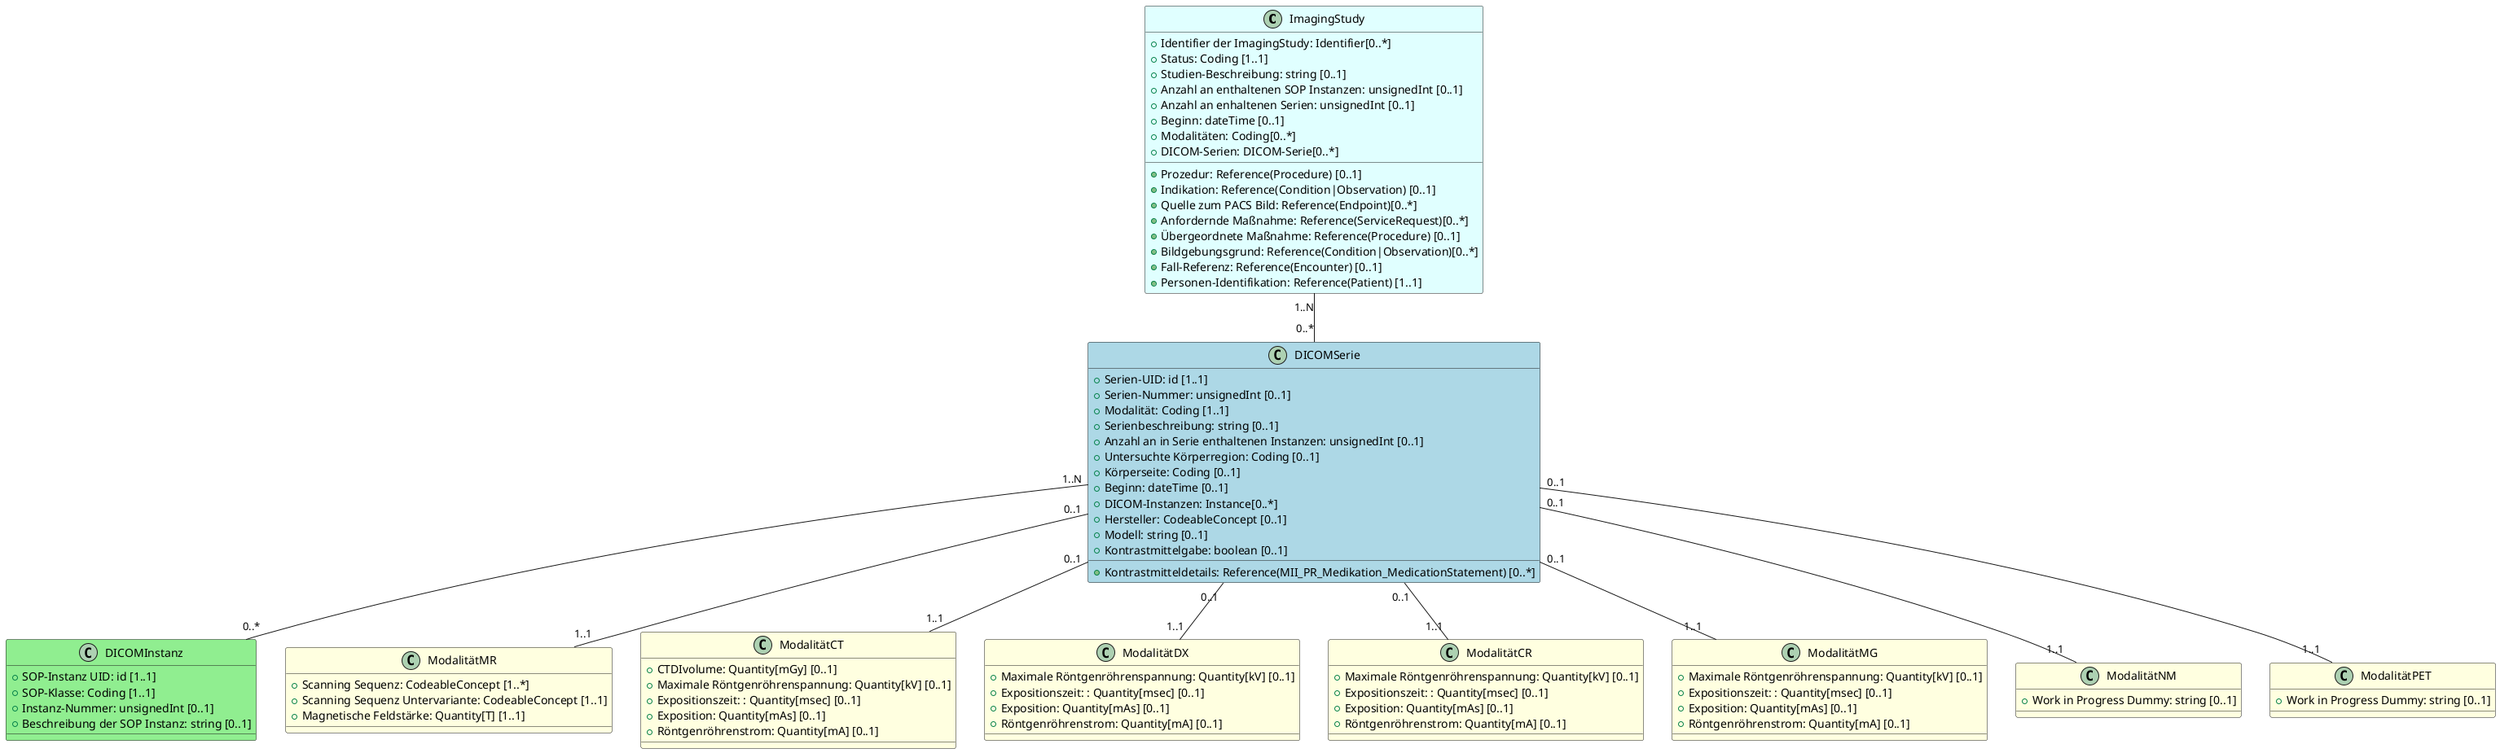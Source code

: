 @startuml
class ImagingStudy #LightCyan {
  + Prozedur: Reference(Procedure) [0..1]
  + Identifier der ImagingStudy: Identifier[0..*]
  + Status: Coding [1..1]
  + Studien-Beschreibung: string [0..1]
  + Anzahl an enthaltenen SOP Instanzen: unsignedInt [0..1]
  + Anzahl an enhaltenen Serien: unsignedInt [0..1]
  + Beginn: dateTime [0..1]
  + Indikation: Reference(Condition|Observation) [0..1]
  + Modalitäten: Coding[0..*]
  + Quelle zum PACS Bild: Reference(Endpoint)[0..*]
  + Anfordernde Maßnahme: Reference(ServiceRequest)[0..*]
  + Übergeordnete Maßnahme: Reference(Procedure) [0..1]
  + Bildgebungsgrund: Reference(Condition|Observation)[0..*]
  + Fall-Referenz: Reference(Encounter) [0..1]
  + Personen-Identifikation: Reference(Patient) [1..1]
  + DICOM-Serien: DICOM-Serie[0..*]
}

class DICOMSerie #LightBlue {
  + Serien-UID: id [1..1]
  + Serien-Nummer: unsignedInt [0..1]
  + Modalität: Coding [1..1]
  + Serienbeschreibung: string [0..1]
  + Anzahl an in Serie enthaltenen Instanzen: unsignedInt [0..1]
  + Untersuchte Körperregion: Coding [0..1]
  + Körperseite: Coding [0..1]
  + Beginn: dateTime [0..1]
  + DICOM-Instanzen: Instance[0..*]
  + Hersteller: CodeableConcept [0..1]
  + Modell: string [0..1]
  + Kontrastmittelgabe: boolean [0..1]
  + Kontrastmitteldetails: Reference(MII_PR_Medikation_MedicationStatement) [0..*]
}

class DICOMInstanz #LightGreen {
  + SOP-Instanz UID: id [1..1]
  + SOP-Klasse: Coding [1..1]
  + Instanz-Nummer: unsignedInt [0..1]
  + Beschreibung der SOP Instanz: string [0..1]
}

class ModalitätMR #LightYellow {
  + Scanning Sequenz: CodeableConcept [1..*]
  + Scanning Sequenz Untervariante: CodeableConcept [1..1]
  + Magnetische Feldstärke: Quantity[T] [1..1]
}

class ModalitätCT #LightYellow {
  + CTDIvolume: Quantity[mGy] [0..1]
  + Maximale Röntgenröhrenspannung: Quantity[kV] [0..1]
  + Expositionszeit: : Quantity[msec] [0..1]
  + Exposition: Quantity[mAs] [0..1]
  + Röntgenröhrenstrom: Quantity[mA] [0..1]
} 

class ModalitätDX #LightYellow {
  + Maximale Röntgenröhrenspannung: Quantity[kV] [0..1]
  + Expositionszeit: : Quantity[msec] [0..1]
  + Exposition: Quantity[mAs] [0..1]
  + Röntgenröhrenstrom: Quantity[mA] [0..1]
} 

class ModalitätCR #LightYellow {
  + Maximale Röntgenröhrenspannung: Quantity[kV] [0..1]
  + Expositionszeit: : Quantity[msec] [0..1]
  + Exposition: Quantity[mAs] [0..1]
  + Röntgenröhrenstrom: Quantity[mA] [0..1]
} 

class ModalitätMG #LightYellow {
  + Maximale Röntgenröhrenspannung: Quantity[kV] [0..1]
  + Expositionszeit: : Quantity[msec] [0..1]
  + Exposition: Quantity[mAs] [0..1]
  + Röntgenröhrenstrom: Quantity[mA] [0..1]
} 

class ModalitätNM #LightYellow {
  + Work in Progress Dummy: string [0..1]
} 

class ModalitätPET #LightYellow {
  + Work in Progress Dummy: string [0..1]
} 

ImagingStudy "1..N" -- "0..*" DICOMSerie
DICOMSerie "1..N" -- "0..*" DICOMInstanz
DICOMSerie "0..1" -- "1..1" ModalitätMR
DICOMSerie "0..1" -- "1..1" ModalitätCT
DICOMSerie "0..1" -- "1..1" ModalitätDX
DICOMSerie "0..1" -- "1..1" ModalitätCR
DICOMSerie "0..1" -- "1..1" ModalitätMG
DICOMSerie "0..1" -- "1..1" ModalitätNM
DICOMSerie "0..1" -- "1..1" ModalitätPET
@enduml
